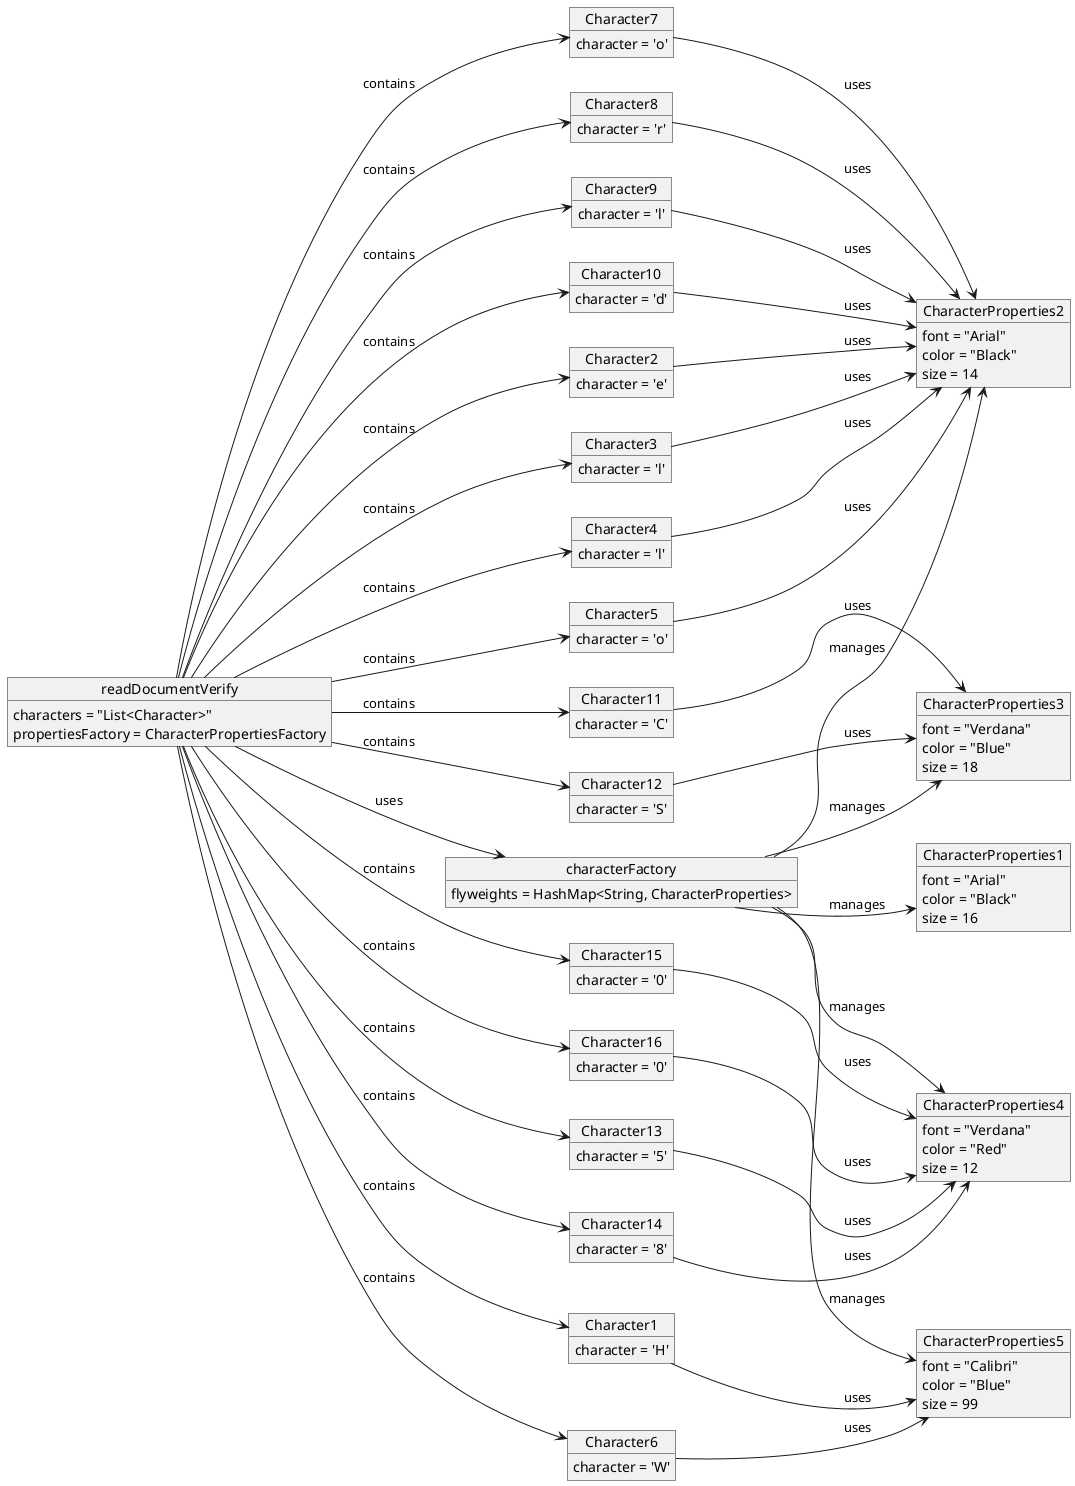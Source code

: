 @startuml
left to right direction

object readDocumentVerify {
  characters = "List<Character>"
  propertiesFactory = CharacterPropertiesFactory
}

object characterFactory {
  flyweights = HashMap<String, CharacterProperties>
}

object CharacterProperties2 {
  font = "Arial"
  color = "Black"
  size = 14
}
object CharacterProperties1 {
  font = "Arial"
  color = "Black"
  size = 16
}
object CharacterProperties3 {
  font = "Verdana"
  color = "Blue"
  size = 18
}
object CharacterProperties4 {
  font = "Verdana"
  color = "Red"
  size = 12
}

object CharacterProperties5 {
  font = "Calibri"
  color = "Blue"
  size = 99
}

object Character1 {
  character = 'H'
}
object Character2 {
  character = 'e'
}
object Character3 {
  character = 'l'
}
object Character4 {
  character = 'l'
}
object Character5 {
  character = 'o'
}
object Character6 {
  character = 'W'
}
object Character7 {
  character = 'o'
}
object Character8 {
  character = 'r'
}
object Character9 {
  character = 'l'
}
object Character10 {
  character = 'd'
}
object Character11 {
  character = 'C'
}
object Character12 {
  character = 'S'
}
object Character13 {
  character = '5'
}
object Character14 {
  character = '8'
}
object Character15 {
  character = '0'
}
object Character16 {
  character = '0'
}

readDocumentVerify --> characterFactory : "uses"
characterFactory -[hidden]-> CharacterProperties1
characterFactory -[hidden]-> CharacterProperties2
characterFactory -[hidden]-> CharacterProperties3
characterFactory -[hidden]-> CharacterProperties4
characterFactory -[hidden]-> CharacterProperties5
readDocumentVerify --> Character1 : "contains"
readDocumentVerify --> Character2 : "contains"
readDocumentVerify --> Character3 : "contains"
readDocumentVerify --> Character4 : "contains"
readDocumentVerify --> Character5 : "contains"
readDocumentVerify --> Character6 : "contains"
readDocumentVerify --> Character7 : "contains"
readDocumentVerify --> Character8 : "contains"
readDocumentVerify --> Character9 : "contains"
readDocumentVerify --> Character10 : "contains"
readDocumentVerify --> Character11 : "contains"
readDocumentVerify --> Character12 : "contains"
readDocumentVerify --> Character13 : "contains"
readDocumentVerify --> Character14 : "contains"
readDocumentVerify --> Character15 : "contains"
readDocumentVerify --> Character16 : "contains"

characterFactory --> CharacterProperties2 : "manages"
characterFactory --> CharacterProperties1 : "manages"
characterFactory --> CharacterProperties3 : "manages"
characterFactory --> CharacterProperties4 : "manages"
characterFactory --> CharacterProperties5 : "manages"

Character1 --> CharacterProperties5 : "uses"
Character2 --> CharacterProperties2 : "uses"
Character3 --> CharacterProperties2 : "uses"
Character4 --> CharacterProperties2 : "uses"
Character5 --> CharacterProperties2 : "uses"
Character6 --> CharacterProperties5 : "uses"
Character7 --> CharacterProperties2 : "uses"
Character8 --> CharacterProperties2 : "uses"
Character9 --> CharacterProperties2 : "uses"
Character10 --> CharacterProperties2 : "uses"
Character11 --> CharacterProperties3 : "uses"
Character12 --> CharacterProperties3 : "uses"
Character13 --> CharacterProperties4 : "uses"
Character14 --> CharacterProperties4 : "uses"
Character15 --> CharacterProperties4 : "uses"
Character16 --> CharacterProperties4 : "uses"

@enduml

